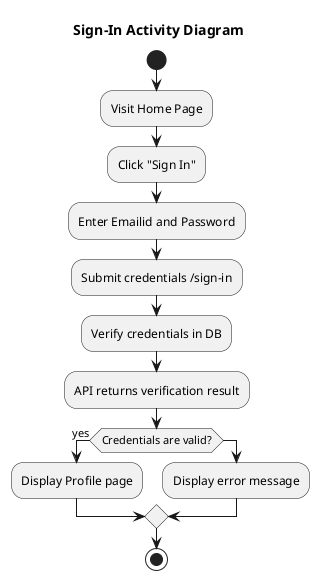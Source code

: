 @startuml Sign-In Activity Diagram
title Sign-In Activity Diagram

start

:Visit Home Page;
:Click "Sign In";
:Enter Emailid and Password;
:Submit credentials /sign-in;

:Verify credentials in DB;
:API returns verification result;

if (Credentials are valid?) then (yes)
    :Display Profile page;
else
    :Display error message;
endif

stop

@enduml
